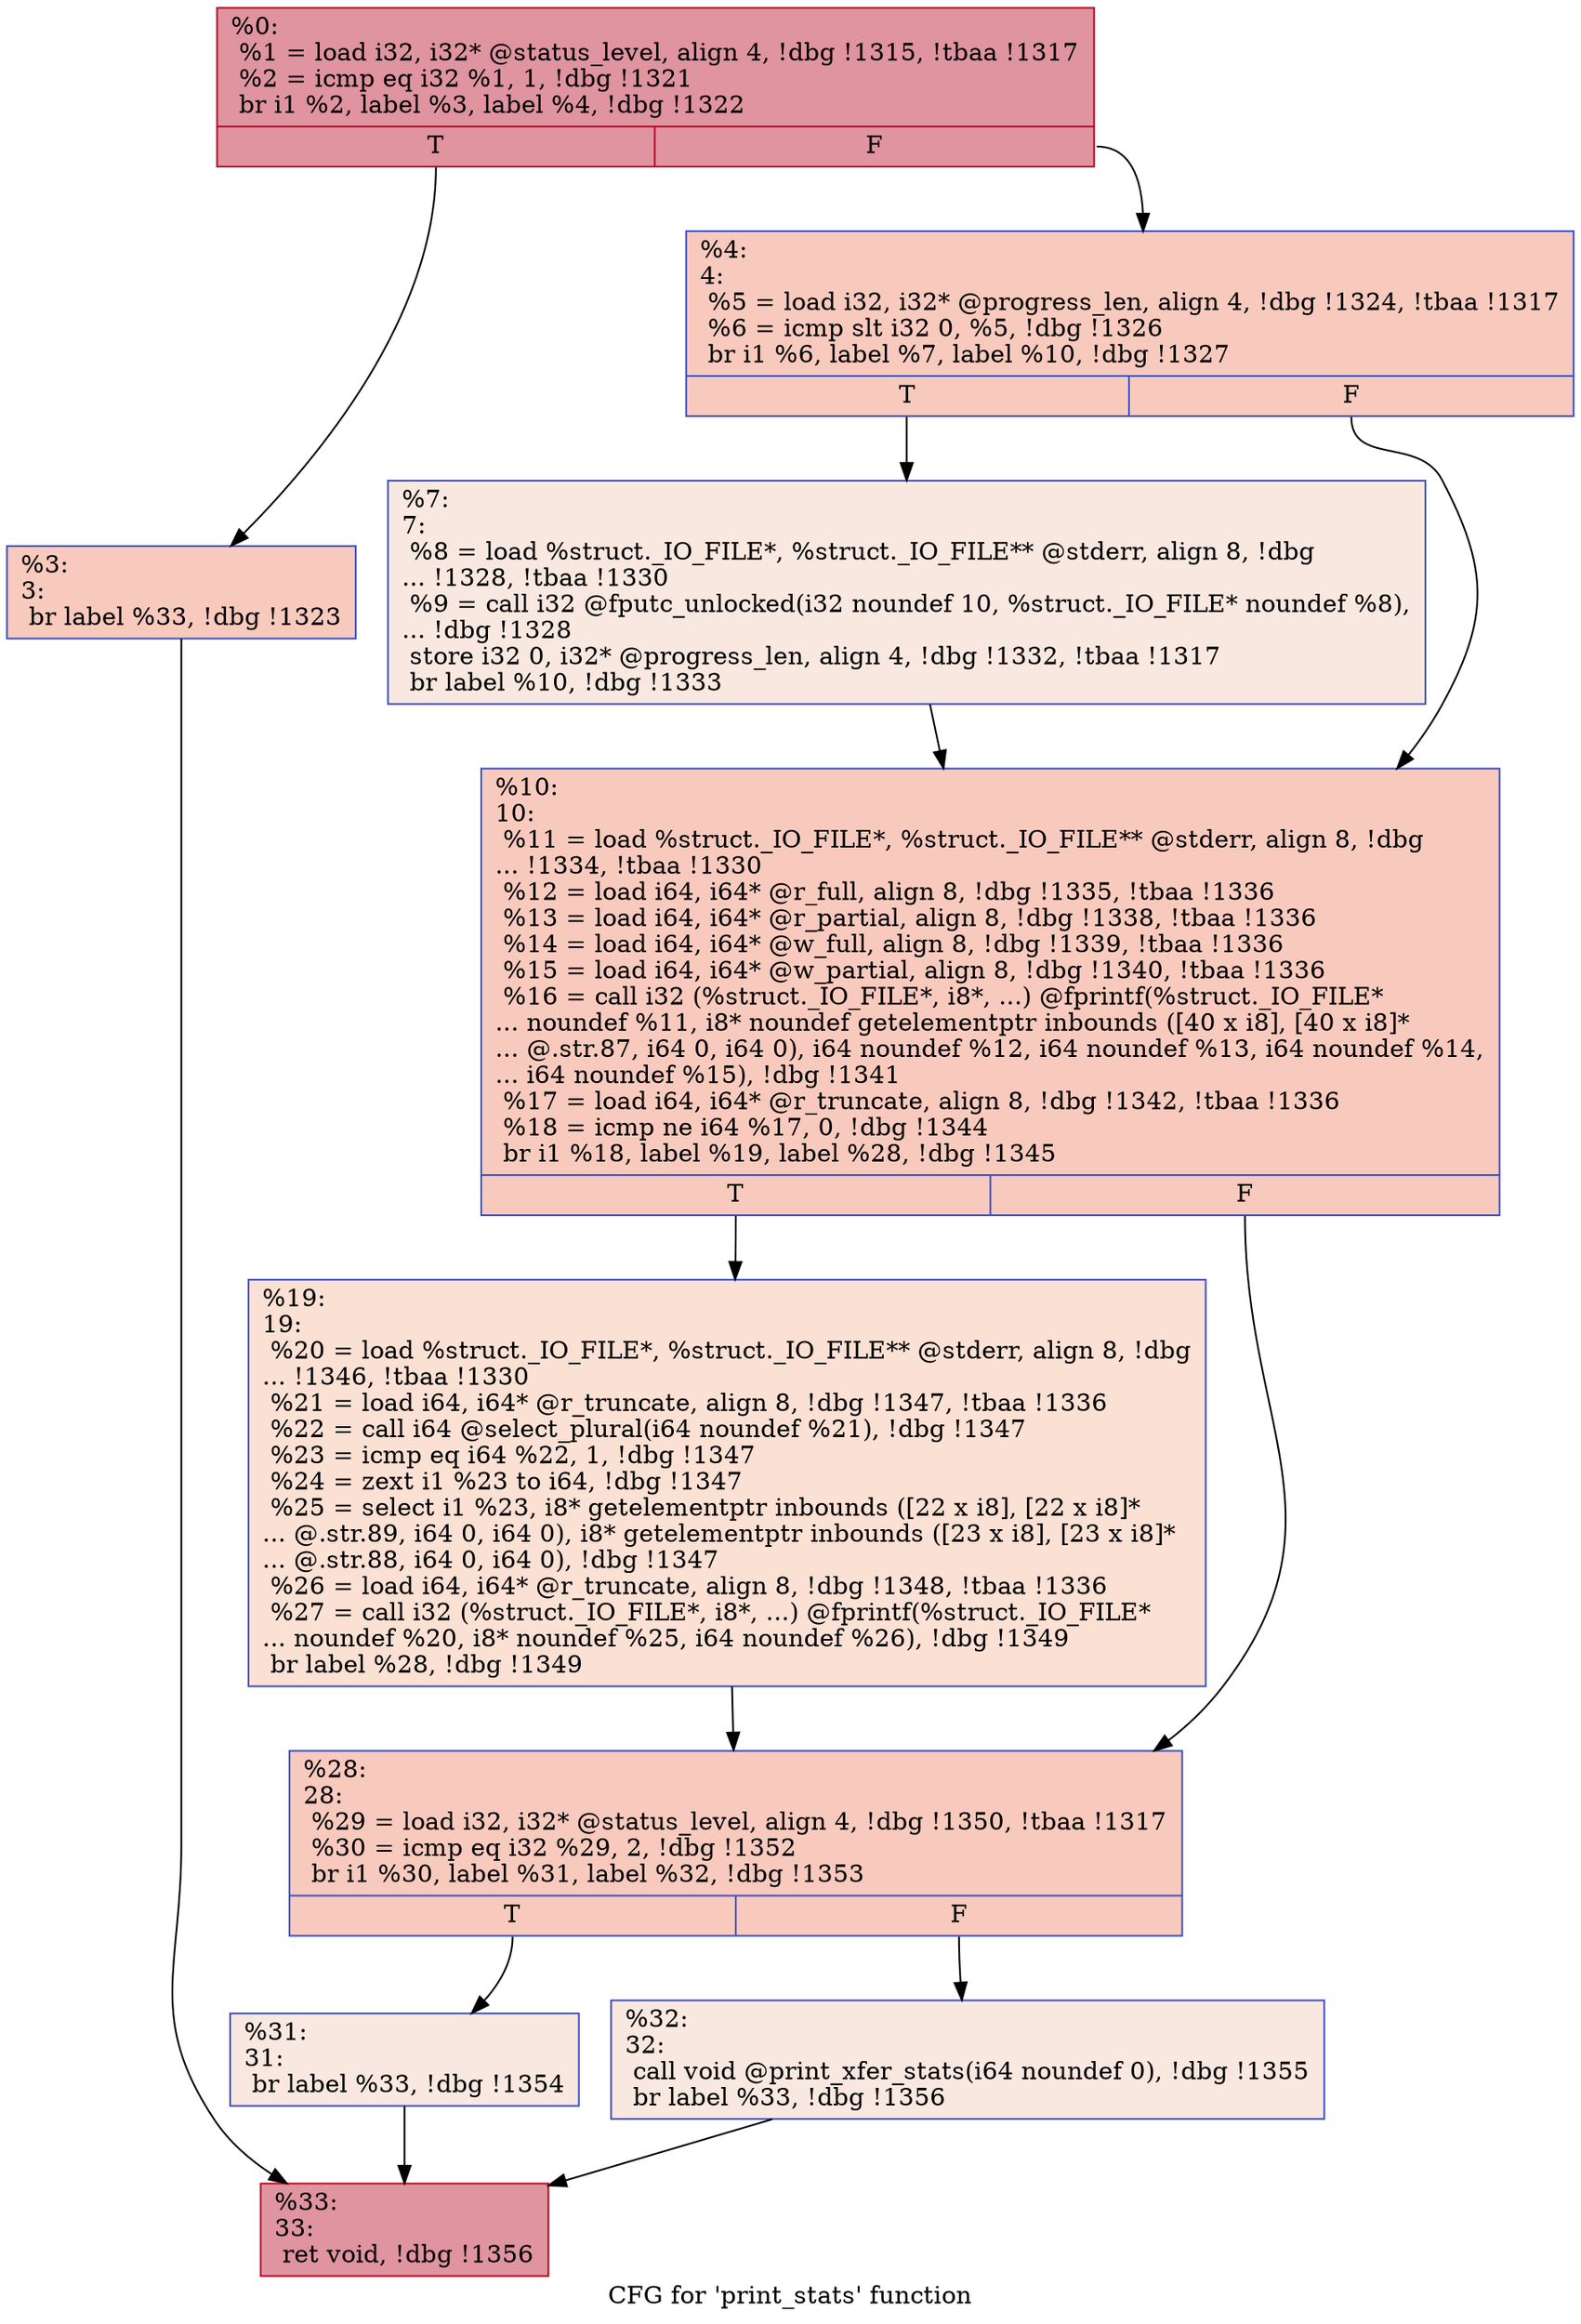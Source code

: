 digraph "CFG for 'print_stats' function" {
	label="CFG for 'print_stats' function";

	Node0xf43600 [shape=record,color="#b70d28ff", style=filled, fillcolor="#b70d2870",label="{%0:\l  %1 = load i32, i32* @status_level, align 4, !dbg !1315, !tbaa !1317\l  %2 = icmp eq i32 %1, 1, !dbg !1321\l  br i1 %2, label %3, label %4, !dbg !1322\l|{<s0>T|<s1>F}}"];
	Node0xf43600:s0 -> Node0xf445e0;
	Node0xf43600:s1 -> Node0xf44690;
	Node0xf445e0 [shape=record,color="#3d50c3ff", style=filled, fillcolor="#ef886b70",label="{%3:\l3:                                                \l  br label %33, !dbg !1323\l}"];
	Node0xf445e0 -> Node0xf448c0;
	Node0xf44690 [shape=record,color="#3d50c3ff", style=filled, fillcolor="#ef886b70",label="{%4:\l4:                                                \l  %5 = load i32, i32* @progress_len, align 4, !dbg !1324, !tbaa !1317\l  %6 = icmp slt i32 0, %5, !dbg !1326\l  br i1 %6, label %7, label %10, !dbg !1327\l|{<s0>T|<s1>F}}"];
	Node0xf44690:s0 -> Node0xf446e0;
	Node0xf44690:s1 -> Node0xf44730;
	Node0xf446e0 [shape=record,color="#3d50c3ff", style=filled, fillcolor="#f1ccb870",label="{%7:\l7:                                                \l  %8 = load %struct._IO_FILE*, %struct._IO_FILE** @stderr, align 8, !dbg\l... !1328, !tbaa !1330\l  %9 = call i32 @fputc_unlocked(i32 noundef 10, %struct._IO_FILE* noundef %8),\l... !dbg !1328\l  store i32 0, i32* @progress_len, align 4, !dbg !1332, !tbaa !1317\l  br label %10, !dbg !1333\l}"];
	Node0xf446e0 -> Node0xf44730;
	Node0xf44730 [shape=record,color="#3d50c3ff", style=filled, fillcolor="#ef886b70",label="{%10:\l10:                                               \l  %11 = load %struct._IO_FILE*, %struct._IO_FILE** @stderr, align 8, !dbg\l... !1334, !tbaa !1330\l  %12 = load i64, i64* @r_full, align 8, !dbg !1335, !tbaa !1336\l  %13 = load i64, i64* @r_partial, align 8, !dbg !1338, !tbaa !1336\l  %14 = load i64, i64* @w_full, align 8, !dbg !1339, !tbaa !1336\l  %15 = load i64, i64* @w_partial, align 8, !dbg !1340, !tbaa !1336\l  %16 = call i32 (%struct._IO_FILE*, i8*, ...) @fprintf(%struct._IO_FILE*\l... noundef %11, i8* noundef getelementptr inbounds ([40 x i8], [40 x i8]*\l... @.str.87, i64 0, i64 0), i64 noundef %12, i64 noundef %13, i64 noundef %14,\l... i64 noundef %15), !dbg !1341\l  %17 = load i64, i64* @r_truncate, align 8, !dbg !1342, !tbaa !1336\l  %18 = icmp ne i64 %17, 0, !dbg !1344\l  br i1 %18, label %19, label %28, !dbg !1345\l|{<s0>T|<s1>F}}"];
	Node0xf44730:s0 -> Node0xf44780;
	Node0xf44730:s1 -> Node0xf447d0;
	Node0xf44780 [shape=record,color="#3d50c3ff", style=filled, fillcolor="#f7b99e70",label="{%19:\l19:                                               \l  %20 = load %struct._IO_FILE*, %struct._IO_FILE** @stderr, align 8, !dbg\l... !1346, !tbaa !1330\l  %21 = load i64, i64* @r_truncate, align 8, !dbg !1347, !tbaa !1336\l  %22 = call i64 @select_plural(i64 noundef %21), !dbg !1347\l  %23 = icmp eq i64 %22, 1, !dbg !1347\l  %24 = zext i1 %23 to i64, !dbg !1347\l  %25 = select i1 %23, i8* getelementptr inbounds ([22 x i8], [22 x i8]*\l... @.str.89, i64 0, i64 0), i8* getelementptr inbounds ([23 x i8], [23 x i8]*\l... @.str.88, i64 0, i64 0), !dbg !1347\l  %26 = load i64, i64* @r_truncate, align 8, !dbg !1348, !tbaa !1336\l  %27 = call i32 (%struct._IO_FILE*, i8*, ...) @fprintf(%struct._IO_FILE*\l... noundef %20, i8* noundef %25, i64 noundef %26), !dbg !1349\l  br label %28, !dbg !1349\l}"];
	Node0xf44780 -> Node0xf447d0;
	Node0xf447d0 [shape=record,color="#3d50c3ff", style=filled, fillcolor="#ef886b70",label="{%28:\l28:                                               \l  %29 = load i32, i32* @status_level, align 4, !dbg !1350, !tbaa !1317\l  %30 = icmp eq i32 %29, 2, !dbg !1352\l  br i1 %30, label %31, label %32, !dbg !1353\l|{<s0>T|<s1>F}}"];
	Node0xf447d0:s0 -> Node0xf44820;
	Node0xf447d0:s1 -> Node0xf44870;
	Node0xf44820 [shape=record,color="#3d50c3ff", style=filled, fillcolor="#f1ccb870",label="{%31:\l31:                                               \l  br label %33, !dbg !1354\l}"];
	Node0xf44820 -> Node0xf448c0;
	Node0xf44870 [shape=record,color="#3d50c3ff", style=filled, fillcolor="#f1ccb870",label="{%32:\l32:                                               \l  call void @print_xfer_stats(i64 noundef 0), !dbg !1355\l  br label %33, !dbg !1356\l}"];
	Node0xf44870 -> Node0xf448c0;
	Node0xf448c0 [shape=record,color="#b70d28ff", style=filled, fillcolor="#b70d2870",label="{%33:\l33:                                               \l  ret void, !dbg !1356\l}"];
}
